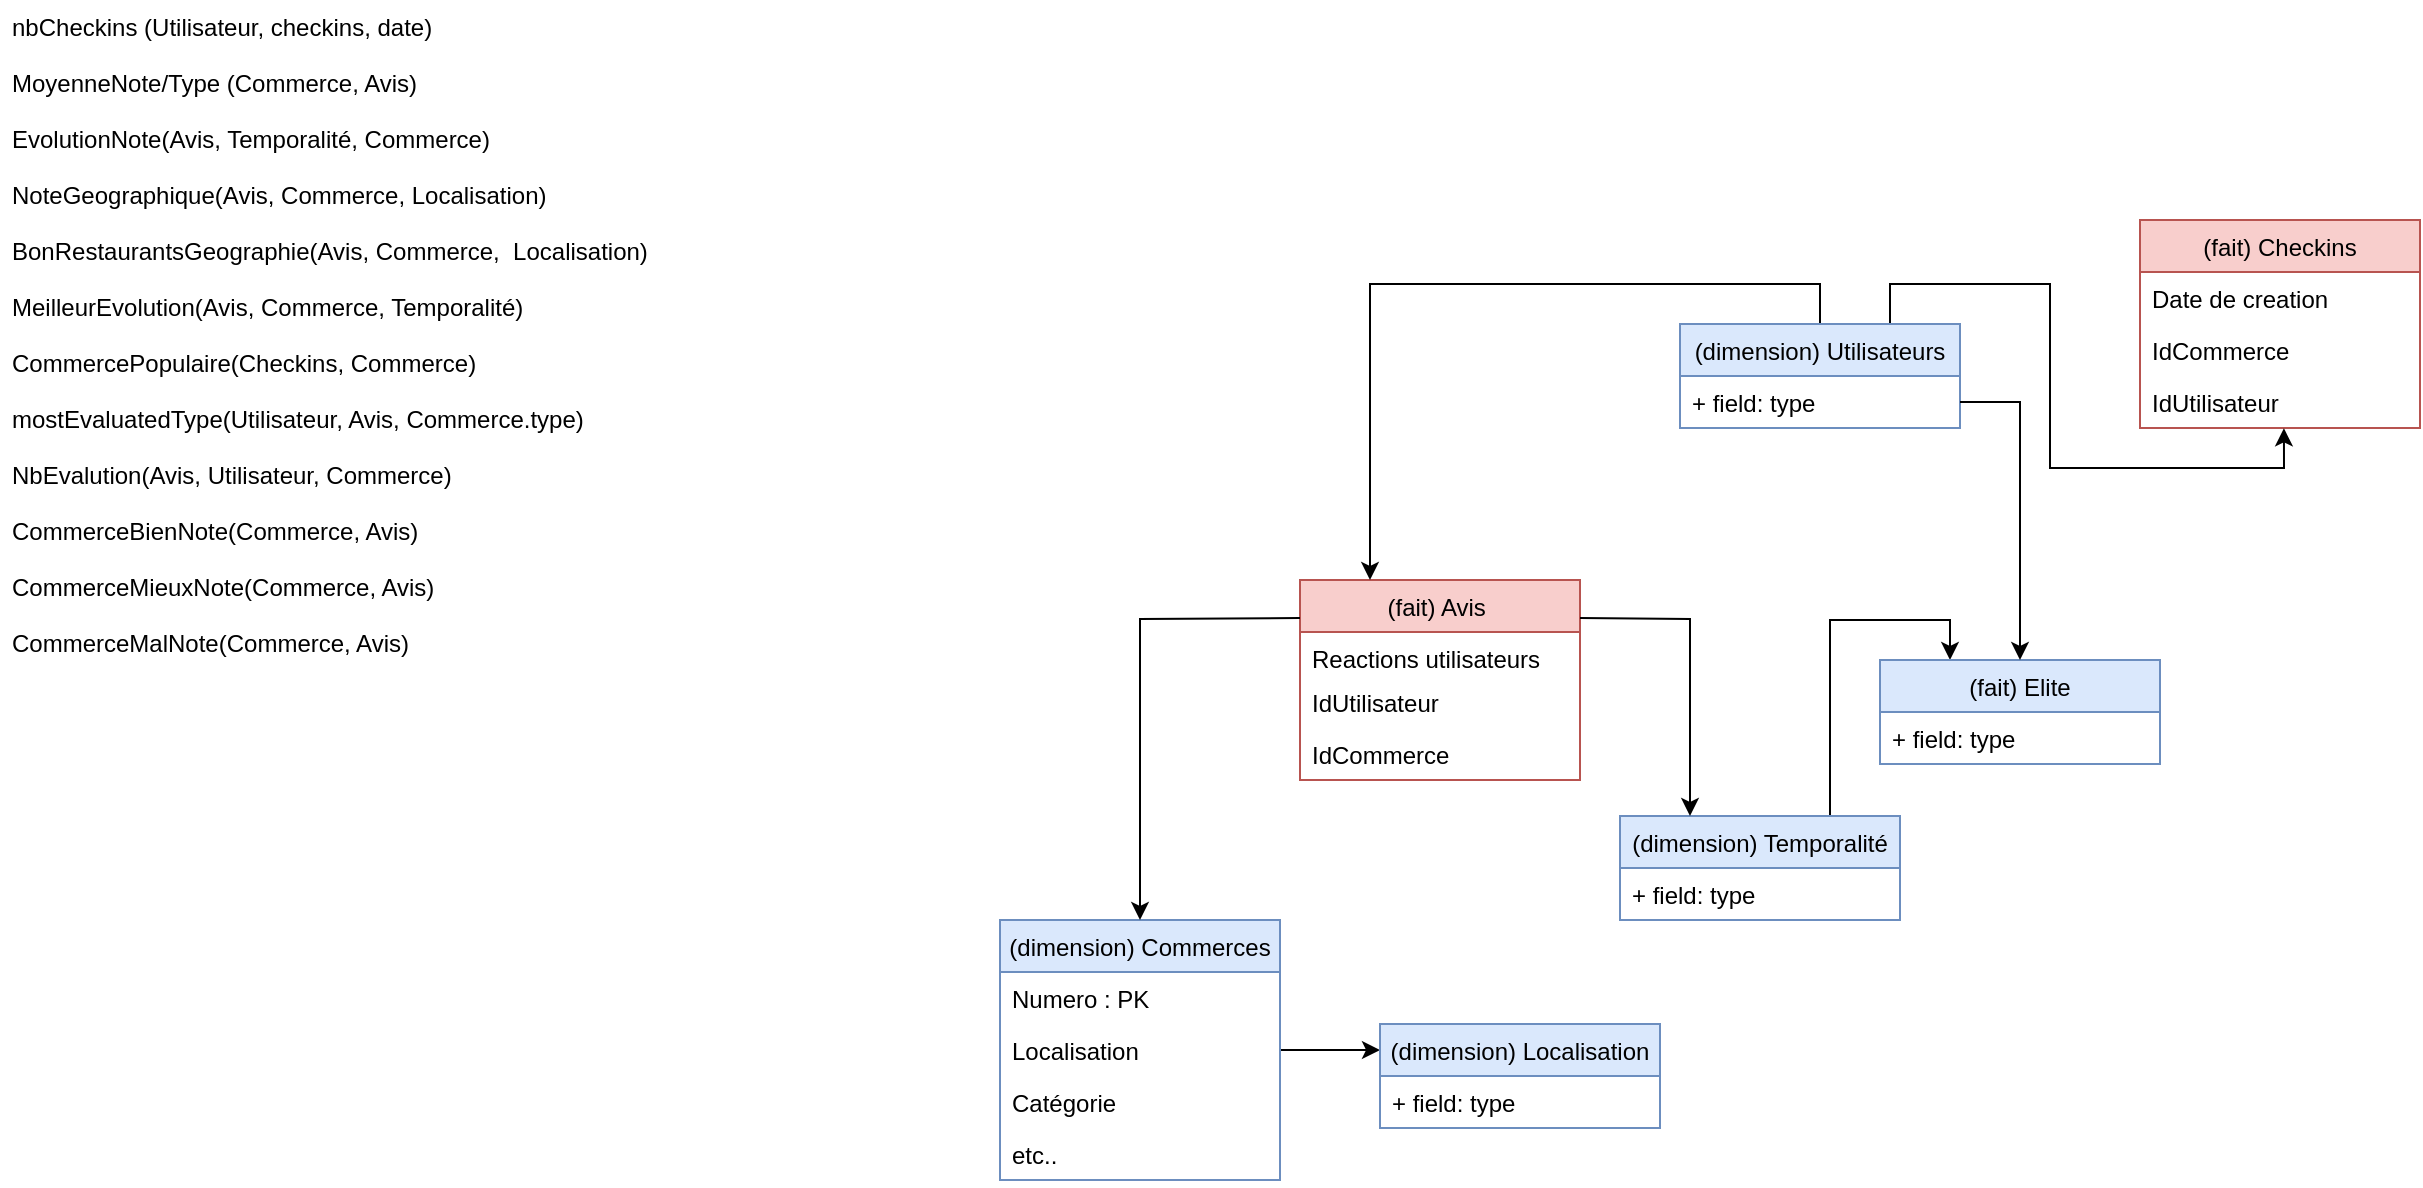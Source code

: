 <mxfile version="20.7.4" type="device"><diagram id="du_DZZ9CFMzZslSAI9vT" name="Page-1"><mxGraphModel dx="1876" dy="1887" grid="1" gridSize="10" guides="1" tooltips="1" connect="1" arrows="1" fold="1" page="1" pageScale="1" pageWidth="827" pageHeight="1169" math="0" shadow="0"><root><mxCell id="0"/><mxCell id="1" parent="0"/><mxCell id="dvN9DbvPJK4XcVbZUU45-1" value="(fait) Avis " style="swimlane;fontStyle=0;childLayout=stackLayout;horizontal=1;startSize=26;fillColor=#f8cecc;horizontalStack=0;resizeParent=1;resizeParentMax=0;resizeLast=0;collapsible=1;marginBottom=0;strokeColor=#b85450;" vertex="1" parent="1"><mxGeometry x="150" y="190" width="140" height="100" as="geometry"/></mxCell><mxCell id="dvN9DbvPJK4XcVbZUU45-4" value="Reactions utilisateurs" style="text;strokeColor=none;fillColor=none;align=left;verticalAlign=top;spacingLeft=4;spacingRight=4;overflow=hidden;rotatable=0;points=[[0,0.5],[1,0.5]];portConstraint=eastwest;" vertex="1" parent="dvN9DbvPJK4XcVbZUU45-1"><mxGeometry y="26" width="140" height="22" as="geometry"/></mxCell><mxCell id="dvN9DbvPJK4XcVbZUU45-16" value="IdUtilisateur" style="text;strokeColor=none;fillColor=none;align=left;verticalAlign=top;spacingLeft=4;spacingRight=4;overflow=hidden;rotatable=0;points=[[0,0.5],[1,0.5]];portConstraint=eastwest;" vertex="1" parent="dvN9DbvPJK4XcVbZUU45-1"><mxGeometry y="48" width="140" height="26" as="geometry"/></mxCell><mxCell id="dvN9DbvPJK4XcVbZUU45-17" value="IdCommerce" style="text;strokeColor=none;fillColor=none;align=left;verticalAlign=top;spacingLeft=4;spacingRight=4;overflow=hidden;rotatable=0;points=[[0,0.5],[1,0.5]];portConstraint=eastwest;" vertex="1" parent="dvN9DbvPJK4XcVbZUU45-1"><mxGeometry y="74" width="140" height="26" as="geometry"/></mxCell><mxCell id="dvN9DbvPJK4XcVbZUU45-10" value="(fait) Checkins" style="swimlane;fontStyle=0;childLayout=stackLayout;horizontal=1;startSize=26;fillColor=#f8cecc;horizontalStack=0;resizeParent=1;resizeParentMax=0;resizeLast=0;collapsible=1;marginBottom=0;strokeColor=#b85450;" vertex="1" parent="1"><mxGeometry x="570" y="10" width="140" height="104" as="geometry"/></mxCell><mxCell id="dvN9DbvPJK4XcVbZUU45-12" value="Date de creation" style="text;strokeColor=none;fillColor=none;align=left;verticalAlign=top;spacingLeft=4;spacingRight=4;overflow=hidden;rotatable=0;points=[[0,0.5],[1,0.5]];portConstraint=eastwest;" vertex="1" parent="dvN9DbvPJK4XcVbZUU45-10"><mxGeometry y="26" width="140" height="26" as="geometry"/></mxCell><mxCell id="dvN9DbvPJK4XcVbZUU45-13" value="IdCommerce" style="text;strokeColor=none;fillColor=none;align=left;verticalAlign=top;spacingLeft=4;spacingRight=4;overflow=hidden;rotatable=0;points=[[0,0.5],[1,0.5]];portConstraint=eastwest;" vertex="1" parent="dvN9DbvPJK4XcVbZUU45-10"><mxGeometry y="52" width="140" height="26" as="geometry"/></mxCell><mxCell id="dvN9DbvPJK4XcVbZUU45-14" value="IdUtilisateur" style="text;strokeColor=none;fillColor=none;align=left;verticalAlign=top;spacingLeft=4;spacingRight=4;overflow=hidden;rotatable=0;points=[[0,0.5],[1,0.5]];portConstraint=eastwest;" vertex="1" parent="dvN9DbvPJK4XcVbZUU45-10"><mxGeometry y="78" width="140" height="26" as="geometry"/></mxCell><mxCell id="dvN9DbvPJK4XcVbZUU45-40" style="edgeStyle=orthogonalEdgeStyle;rounded=0;orthogonalLoop=1;jettySize=auto;html=1;entryX=0;entryY=0.25;entryDx=0;entryDy=0;" edge="1" parent="1" source="dvN9DbvPJK4XcVbZUU45-19" target="dvN9DbvPJK4XcVbZUU45-23"><mxGeometry relative="1" as="geometry"/></mxCell><mxCell id="dvN9DbvPJK4XcVbZUU45-19" value="(dimension) Commerces" style="swimlane;fontStyle=0;childLayout=stackLayout;horizontal=1;startSize=26;fillColor=#dae8fc;horizontalStack=0;resizeParent=1;resizeParentMax=0;resizeLast=0;collapsible=1;marginBottom=0;strokeColor=#6c8ebf;" vertex="1" parent="1"><mxGeometry y="360" width="140" height="130" as="geometry"/></mxCell><mxCell id="dvN9DbvPJK4XcVbZUU45-50" value="Numero : PK" style="text;strokeColor=none;fillColor=none;align=left;verticalAlign=top;spacingLeft=4;spacingRight=4;overflow=hidden;rotatable=0;points=[[0,0.5],[1,0.5]];portConstraint=eastwest;" vertex="1" parent="dvN9DbvPJK4XcVbZUU45-19"><mxGeometry y="26" width="140" height="26" as="geometry"/></mxCell><mxCell id="dvN9DbvPJK4XcVbZUU45-22" value="Localisation&#10;" style="text;strokeColor=none;fillColor=none;align=left;verticalAlign=top;spacingLeft=4;spacingRight=4;overflow=hidden;rotatable=0;points=[[0,0.5],[1,0.5]];portConstraint=eastwest;" vertex="1" parent="dvN9DbvPJK4XcVbZUU45-19"><mxGeometry y="52" width="140" height="26" as="geometry"/></mxCell><mxCell id="dvN9DbvPJK4XcVbZUU45-49" value="Catégorie" style="text;strokeColor=none;fillColor=none;align=left;verticalAlign=top;spacingLeft=4;spacingRight=4;overflow=hidden;rotatable=0;points=[[0,0.5],[1,0.5]];portConstraint=eastwest;" vertex="1" parent="dvN9DbvPJK4XcVbZUU45-19"><mxGeometry y="78" width="140" height="26" as="geometry"/></mxCell><mxCell id="dvN9DbvPJK4XcVbZUU45-51" value="etc.." style="text;strokeColor=none;fillColor=none;align=left;verticalAlign=top;spacingLeft=4;spacingRight=4;overflow=hidden;rotatable=0;points=[[0,0.5],[1,0.5]];portConstraint=eastwest;" vertex="1" parent="dvN9DbvPJK4XcVbZUU45-19"><mxGeometry y="104" width="140" height="26" as="geometry"/></mxCell><mxCell id="dvN9DbvPJK4XcVbZUU45-23" value="(dimension) Localisation" style="swimlane;fontStyle=0;childLayout=stackLayout;horizontal=1;startSize=26;fillColor=#dae8fc;horizontalStack=0;resizeParent=1;resizeParentMax=0;resizeLast=0;collapsible=1;marginBottom=0;strokeColor=#6c8ebf;" vertex="1" parent="1"><mxGeometry x="190" y="412" width="140" height="52" as="geometry"/></mxCell><mxCell id="dvN9DbvPJK4XcVbZUU45-26" value="+ field: type" style="text;strokeColor=none;fillColor=none;align=left;verticalAlign=top;spacingLeft=4;spacingRight=4;overflow=hidden;rotatable=0;points=[[0,0.5],[1,0.5]];portConstraint=eastwest;" vertex="1" parent="dvN9DbvPJK4XcVbZUU45-23"><mxGeometry y="26" width="140" height="26" as="geometry"/></mxCell><mxCell id="dvN9DbvPJK4XcVbZUU45-45" style="edgeStyle=orthogonalEdgeStyle;rounded=0;orthogonalLoop=1;jettySize=auto;html=1;exitX=0.75;exitY=0;exitDx=0;exitDy=0;entryX=0.25;entryY=0;entryDx=0;entryDy=0;" edge="1" parent="1" source="dvN9DbvPJK4XcVbZUU45-27" target="dvN9DbvPJK4XcVbZUU45-35"><mxGeometry relative="1" as="geometry"/></mxCell><mxCell id="dvN9DbvPJK4XcVbZUU45-27" value="(dimension) Temporalité" style="swimlane;fontStyle=0;childLayout=stackLayout;horizontal=1;startSize=26;fillColor=#dae8fc;horizontalStack=0;resizeParent=1;resizeParentMax=0;resizeLast=0;collapsible=1;marginBottom=0;strokeColor=#6c8ebf;" vertex="1" parent="1"><mxGeometry x="310" y="308" width="140" height="52" as="geometry"/></mxCell><mxCell id="dvN9DbvPJK4XcVbZUU45-30" value="+ field: type" style="text;strokeColor=none;fillColor=none;align=left;verticalAlign=top;spacingLeft=4;spacingRight=4;overflow=hidden;rotatable=0;points=[[0,0.5],[1,0.5]];portConstraint=eastwest;" vertex="1" parent="dvN9DbvPJK4XcVbZUU45-27"><mxGeometry y="26" width="140" height="26" as="geometry"/></mxCell><mxCell id="dvN9DbvPJK4XcVbZUU45-42" style="edgeStyle=orthogonalEdgeStyle;rounded=0;orthogonalLoop=1;jettySize=auto;html=1;exitX=0.5;exitY=0;exitDx=0;exitDy=0;entryX=0.25;entryY=0;entryDx=0;entryDy=0;" edge="1" parent="1" source="dvN9DbvPJK4XcVbZUU45-31" target="dvN9DbvPJK4XcVbZUU45-1"><mxGeometry relative="1" as="geometry"/></mxCell><mxCell id="dvN9DbvPJK4XcVbZUU45-43" style="edgeStyle=orthogonalEdgeStyle;rounded=0;orthogonalLoop=1;jettySize=auto;html=1;exitX=0.75;exitY=0;exitDx=0;exitDy=0;entryX=0.514;entryY=1.006;entryDx=0;entryDy=0;entryPerimeter=0;" edge="1" parent="1" source="dvN9DbvPJK4XcVbZUU45-31" target="dvN9DbvPJK4XcVbZUU45-14"><mxGeometry relative="1" as="geometry"/></mxCell><mxCell id="dvN9DbvPJK4XcVbZUU45-31" value="(dimension) Utilisateurs" style="swimlane;fontStyle=0;childLayout=stackLayout;horizontal=1;startSize=26;fillColor=#dae8fc;horizontalStack=0;resizeParent=1;resizeParentMax=0;resizeLast=0;collapsible=1;marginBottom=0;strokeColor=#6c8ebf;" vertex="1" parent="1"><mxGeometry x="340" y="62" width="140" height="52" as="geometry"/></mxCell><mxCell id="dvN9DbvPJK4XcVbZUU45-34" value="+ field: type" style="text;strokeColor=none;fillColor=none;align=left;verticalAlign=top;spacingLeft=4;spacingRight=4;overflow=hidden;rotatable=0;points=[[0,0.5],[1,0.5]];portConstraint=eastwest;" vertex="1" parent="dvN9DbvPJK4XcVbZUU45-31"><mxGeometry y="26" width="140" height="26" as="geometry"/></mxCell><mxCell id="dvN9DbvPJK4XcVbZUU45-35" value="(fait) Elite" style="swimlane;fontStyle=0;childLayout=stackLayout;horizontal=1;startSize=26;fillColor=#dae8fc;horizontalStack=0;resizeParent=1;resizeParentMax=0;resizeLast=0;collapsible=1;marginBottom=0;strokeColor=#6c8ebf;" vertex="1" parent="1"><mxGeometry x="440" y="230" width="140" height="52" as="geometry"/></mxCell><mxCell id="dvN9DbvPJK4XcVbZUU45-38" value="+ field: type" style="text;strokeColor=none;fillColor=none;align=left;verticalAlign=top;spacingLeft=4;spacingRight=4;overflow=hidden;rotatable=0;points=[[0,0.5],[1,0.5]];portConstraint=eastwest;" vertex="1" parent="dvN9DbvPJK4XcVbZUU45-35"><mxGeometry y="26" width="140" height="26" as="geometry"/></mxCell><mxCell id="dvN9DbvPJK4XcVbZUU45-39" style="edgeStyle=orthogonalEdgeStyle;rounded=0;orthogonalLoop=1;jettySize=auto;html=1;exitX=0;exitY=0.5;exitDx=0;exitDy=0;entryX=0.5;entryY=0;entryDx=0;entryDy=0;" edge="1" parent="1" target="dvN9DbvPJK4XcVbZUU45-19"><mxGeometry relative="1" as="geometry"><mxPoint x="150" y="209.0" as="sourcePoint"/></mxGeometry></mxCell><mxCell id="dvN9DbvPJK4XcVbZUU45-44" style="edgeStyle=orthogonalEdgeStyle;rounded=0;orthogonalLoop=1;jettySize=auto;html=1;exitX=1;exitY=0.5;exitDx=0;exitDy=0;entryX=0.25;entryY=0;entryDx=0;entryDy=0;" edge="1" parent="1" target="dvN9DbvPJK4XcVbZUU45-27"><mxGeometry relative="1" as="geometry"><mxPoint x="290" y="209.0" as="sourcePoint"/></mxGeometry></mxCell><mxCell id="dvN9DbvPJK4XcVbZUU45-52" value="nbCheckins (Utilisateur, checkins, date)&#10;&#10;MoyenneNote/Type (Commerce, Avis)&#10;&#10;EvolutionNote(Avis, Temporalité, Commerce)&#10;&#10;NoteGeographique(Avis, Commerce, Localisation)&#10;&#10;BonRestaurantsGeographie(Avis, Commerce,  Localisation)&#10;&#10;MeilleurEvolution(Avis, Commerce, Temporalité)&#10;&#10;CommercePopulaire(Checkins, Commerce)&#10;&#10;mostEvaluatedType(Utilisateur, Avis, Commerce.type)&#10;&#10;NbEvalution(Avis, Utilisateur, Commerce)&#10;&#10;CommerceBienNote(Commerce, Avis)&#10;&#10;CommerceMieuxNote(Commerce, Avis)&#10;&#10;CommerceMalNote(Commerce, Avis)" style="text;strokeColor=none;fillColor=none;align=left;verticalAlign=top;spacingLeft=4;spacingRight=4;overflow=hidden;rotatable=0;points=[[0,0.5],[1,0.5]];portConstraint=eastwest;" vertex="1" parent="1"><mxGeometry x="-500" y="-100" width="330" height="370" as="geometry"/></mxCell><mxCell id="dvN9DbvPJK4XcVbZUU45-55" style="edgeStyle=orthogonalEdgeStyle;rounded=0;orthogonalLoop=1;jettySize=auto;html=1;exitX=1;exitY=0.5;exitDx=0;exitDy=0;entryX=0.5;entryY=0;entryDx=0;entryDy=0;" edge="1" parent="1" source="dvN9DbvPJK4XcVbZUU45-34" target="dvN9DbvPJK4XcVbZUU45-35"><mxGeometry relative="1" as="geometry"/></mxCell></root></mxGraphModel></diagram></mxfile>